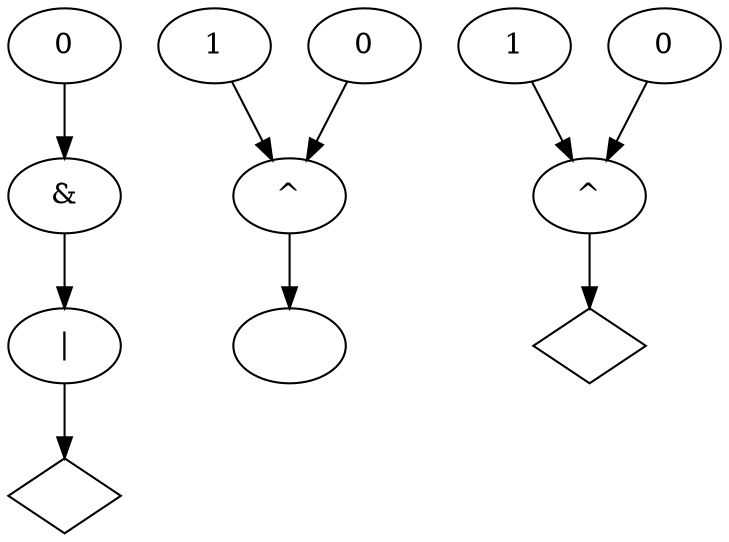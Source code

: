 digraph G {
n0 [label="",shape="diamond"];
n1 [label="|"];
n2 [label="&"];
n6 [label="^"];
n10 [label="",shape="diamond"];
n11 [label="^"];
n9 [label="1"];
n13 [label="1"];
n3 [label="0"];
n14 [label="0"];
n16 [label="0"];
n17 [label=""];
n1 -> n0
n2 -> n1
n6 -> n17
n11 -> n10
n9 -> n11
n13 -> n6
n3 -> n2
n14 -> n11
n16 -> n6
}